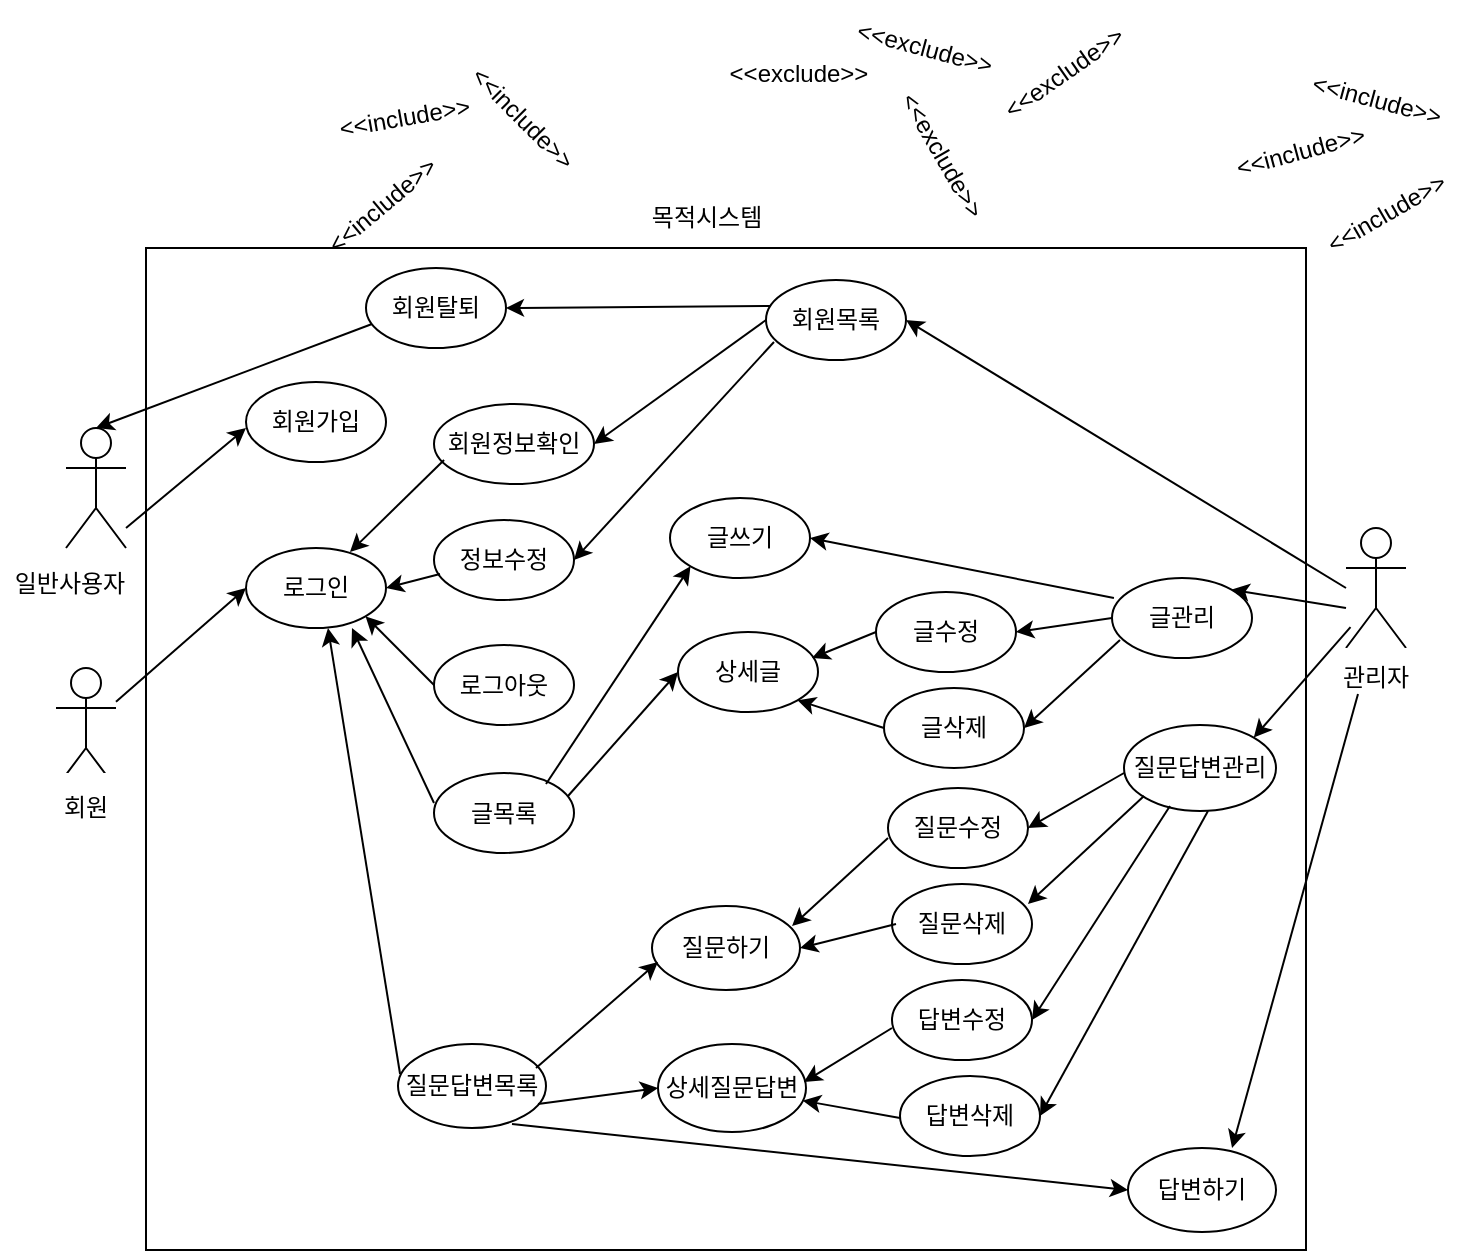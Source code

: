 <mxfile version="20.4.2" type="github">
  <diagram id="0z3ObpfhV8mngo4wG9x5" name="페이지-1">
    <mxGraphModel dx="1662" dy="705" grid="0" gridSize="10" guides="1" tooltips="1" connect="1" arrows="1" fold="1" page="1" pageScale="1" pageWidth="827" pageHeight="1169" math="0" shadow="0">
      <root>
        <mxCell id="0" />
        <mxCell id="1" parent="0" />
        <mxCell id="kWTv9ZNkGJkBucY-h7QW-1" value="Actor" style="shape=umlActor;verticalLabelPosition=bottom;verticalAlign=top;html=1;outlineConnect=0;" parent="1" vertex="1">
          <mxGeometry x="86" y="237" width="30" height="60" as="geometry" />
        </mxCell>
        <mxCell id="kWTv9ZNkGJkBucY-h7QW-2" value="Actor" style="shape=umlActor;verticalLabelPosition=bottom;verticalAlign=top;html=1;outlineConnect=0;" parent="1" vertex="1">
          <mxGeometry x="81" y="357" width="30" height="60" as="geometry" />
        </mxCell>
        <mxCell id="kWTv9ZNkGJkBucY-h7QW-3" value="Actor" style="shape=umlActor;verticalLabelPosition=bottom;verticalAlign=top;html=1;outlineConnect=0;" parent="1" vertex="1">
          <mxGeometry x="726" y="287" width="30" height="60" as="geometry" />
        </mxCell>
        <mxCell id="kWTv9ZNkGJkBucY-h7QW-4" value="" style="rounded=0;whiteSpace=wrap;html=1;" parent="1" vertex="1">
          <mxGeometry x="126" y="147" width="580" height="501" as="geometry" />
        </mxCell>
        <mxCell id="kWTv9ZNkGJkBucY-h7QW-7" value="회원가입" style="ellipse;whiteSpace=wrap;html=1;" parent="1" vertex="1">
          <mxGeometry x="176" y="214" width="70" height="40" as="geometry" />
        </mxCell>
        <mxCell id="kWTv9ZNkGJkBucY-h7QW-8" value="로그인" style="ellipse;whiteSpace=wrap;html=1;" parent="1" vertex="1">
          <mxGeometry x="176" y="297" width="70" height="40" as="geometry" />
        </mxCell>
        <mxCell id="kWTv9ZNkGJkBucY-h7QW-9" value="회원탈퇴" style="ellipse;whiteSpace=wrap;html=1;" parent="1" vertex="1">
          <mxGeometry x="236" y="157" width="70" height="40" as="geometry" />
        </mxCell>
        <mxCell id="kWTv9ZNkGJkBucY-h7QW-11" value="정보수정" style="ellipse;whiteSpace=wrap;html=1;" parent="1" vertex="1">
          <mxGeometry x="270" y="283" width="70" height="40" as="geometry" />
        </mxCell>
        <mxCell id="kWTv9ZNkGJkBucY-h7QW-12" value="회원정보확인" style="ellipse;whiteSpace=wrap;html=1;" parent="1" vertex="1">
          <mxGeometry x="270" y="225" width="80" height="40" as="geometry" />
        </mxCell>
        <mxCell id="kWTv9ZNkGJkBucY-h7QW-13" value="로그아웃" style="ellipse;whiteSpace=wrap;html=1;" parent="1" vertex="1">
          <mxGeometry x="270" y="345.5" width="70" height="40" as="geometry" />
        </mxCell>
        <mxCell id="kWTv9ZNkGJkBucY-h7QW-14" value="글목록" style="ellipse;whiteSpace=wrap;html=1;" parent="1" vertex="1">
          <mxGeometry x="270" y="409.5" width="70" height="40" as="geometry" />
        </mxCell>
        <mxCell id="kWTv9ZNkGJkBucY-h7QW-15" value="글쓰기" style="ellipse;whiteSpace=wrap;html=1;" parent="1" vertex="1">
          <mxGeometry x="388" y="272" width="70" height="40" as="geometry" />
        </mxCell>
        <mxCell id="kWTv9ZNkGJkBucY-h7QW-16" value="상세글" style="ellipse;whiteSpace=wrap;html=1;" parent="1" vertex="1">
          <mxGeometry x="392" y="339" width="70" height="40" as="geometry" />
        </mxCell>
        <mxCell id="kWTv9ZNkGJkBucY-h7QW-17" value="글수정" style="ellipse;whiteSpace=wrap;html=1;" parent="1" vertex="1">
          <mxGeometry x="491" y="319" width="70" height="40" as="geometry" />
        </mxCell>
        <mxCell id="kWTv9ZNkGJkBucY-h7QW-18" value="글삭제" style="ellipse;whiteSpace=wrap;html=1;" parent="1" vertex="1">
          <mxGeometry x="495" y="367" width="70" height="40" as="geometry" />
        </mxCell>
        <mxCell id="kWTv9ZNkGJkBucY-h7QW-19" value="글관리" style="ellipse;whiteSpace=wrap;html=1;" parent="1" vertex="1">
          <mxGeometry x="609" y="312" width="70" height="40" as="geometry" />
        </mxCell>
        <mxCell id="kWTv9ZNkGJkBucY-h7QW-20" value="회원목록" style="ellipse;whiteSpace=wrap;html=1;" parent="1" vertex="1">
          <mxGeometry x="436" y="163" width="70" height="40" as="geometry" />
        </mxCell>
        <mxCell id="kWTv9ZNkGJkBucY-h7QW-22" value="목적시스템" style="text;html=1;resizable=0;autosize=1;align=center;verticalAlign=middle;points=[];fillColor=none;strokeColor=none;rounded=0;" parent="1" vertex="1">
          <mxGeometry x="366" y="117" width="80" height="30" as="geometry" />
        </mxCell>
        <mxCell id="kWTv9ZNkGJkBucY-h7QW-25" value="" style="endArrow=classic;html=1;rounded=0;" parent="1" edge="1">
          <mxGeometry width="50" height="50" relative="1" as="geometry">
            <mxPoint x="116" y="287" as="sourcePoint" />
            <mxPoint x="176" y="237" as="targetPoint" />
          </mxGeometry>
        </mxCell>
        <mxCell id="kWTv9ZNkGJkBucY-h7QW-29" value="" style="endArrow=classic;html=1;rounded=0;" parent="1" source="kWTv9ZNkGJkBucY-h7QW-2" edge="1">
          <mxGeometry width="50" height="50" relative="1" as="geometry">
            <mxPoint x="126" y="367" as="sourcePoint" />
            <mxPoint x="176" y="317" as="targetPoint" />
          </mxGeometry>
        </mxCell>
        <mxCell id="kWTv9ZNkGJkBucY-h7QW-30" value="" style="endArrow=classic;html=1;rounded=0;entryX=0.5;entryY=0;entryDx=0;entryDy=0;entryPerimeter=0;" parent="1" target="kWTv9ZNkGJkBucY-h7QW-1" edge="1">
          <mxGeometry width="50" height="50" relative="1" as="geometry">
            <mxPoint x="239" y="185" as="sourcePoint" />
            <mxPoint x="116" y="237" as="targetPoint" />
          </mxGeometry>
        </mxCell>
        <mxCell id="kWTv9ZNkGJkBucY-h7QW-32" value="" style="endArrow=classic;html=1;rounded=0;entryX=1;entryY=0.5;entryDx=0;entryDy=0;exitX=0.043;exitY=0.675;exitDx=0;exitDy=0;exitPerimeter=0;" parent="1" target="kWTv9ZNkGJkBucY-h7QW-8" edge="1" source="kWTv9ZNkGJkBucY-h7QW-11">
          <mxGeometry width="50" height="50" relative="1" as="geometry">
            <mxPoint x="266" y="327" as="sourcePoint" />
            <mxPoint x="316" y="277" as="targetPoint" />
          </mxGeometry>
        </mxCell>
        <mxCell id="kWTv9ZNkGJkBucY-h7QW-33" value="" style="endArrow=classic;html=1;rounded=0;entryX=1;entryY=1;entryDx=0;entryDy=0;exitX=0;exitY=0.5;exitDx=0;exitDy=0;" parent="1" target="kWTv9ZNkGJkBucY-h7QW-8" edge="1" source="kWTv9ZNkGJkBucY-h7QW-13">
          <mxGeometry width="50" height="50" relative="1" as="geometry">
            <mxPoint x="266" y="377" as="sourcePoint" />
            <mxPoint x="316" y="327" as="targetPoint" />
          </mxGeometry>
        </mxCell>
        <mxCell id="kWTv9ZNkGJkBucY-h7QW-34" value="" style="endArrow=classic;html=1;rounded=0;entryX=0.757;entryY=1;entryDx=0;entryDy=0;entryPerimeter=0;exitX=0;exitY=0.375;exitDx=0;exitDy=0;exitPerimeter=0;" parent="1" target="kWTv9ZNkGJkBucY-h7QW-8" edge="1" source="kWTv9ZNkGJkBucY-h7QW-14">
          <mxGeometry width="50" height="50" relative="1" as="geometry">
            <mxPoint x="266" y="427" as="sourcePoint" />
            <mxPoint x="236" y="337" as="targetPoint" />
          </mxGeometry>
        </mxCell>
        <mxCell id="kWTv9ZNkGJkBucY-h7QW-35" value="" style="endArrow=classic;html=1;rounded=0;entryX=1;entryY=0.5;entryDx=0;entryDy=0;exitX=0;exitY=0.5;exitDx=0;exitDy=0;exitPerimeter=0;" parent="1" source="kWTv9ZNkGJkBucY-h7QW-20" target="kWTv9ZNkGJkBucY-h7QW-12" edge="1">
          <mxGeometry width="50" height="50" relative="1" as="geometry">
            <mxPoint x="400" y="277" as="sourcePoint" />
            <mxPoint x="450" y="227" as="targetPoint" />
          </mxGeometry>
        </mxCell>
        <mxCell id="kWTv9ZNkGJkBucY-h7QW-36" value="" style="endArrow=classic;html=1;rounded=0;entryX=1;entryY=0.5;entryDx=0;entryDy=0;exitX=0.029;exitY=0.325;exitDx=0;exitDy=0;exitPerimeter=0;" parent="1" source="kWTv9ZNkGJkBucY-h7QW-20" target="kWTv9ZNkGJkBucY-h7QW-9" edge="1">
          <mxGeometry width="50" height="50" relative="1" as="geometry">
            <mxPoint x="396" y="277" as="sourcePoint" />
            <mxPoint x="446" y="237" as="targetPoint" />
          </mxGeometry>
        </mxCell>
        <mxCell id="kWTv9ZNkGJkBucY-h7QW-37" value="" style="endArrow=classic;html=1;rounded=0;exitX=0.057;exitY=0.775;exitDx=0;exitDy=0;exitPerimeter=0;entryX=1;entryY=0.5;entryDx=0;entryDy=0;" parent="1" source="kWTv9ZNkGJkBucY-h7QW-20" target="kWTv9ZNkGJkBucY-h7QW-11" edge="1">
          <mxGeometry width="50" height="50" relative="1" as="geometry">
            <mxPoint x="400" y="297" as="sourcePoint" />
            <mxPoint x="450" y="247" as="targetPoint" />
          </mxGeometry>
        </mxCell>
        <mxCell id="kWTv9ZNkGJkBucY-h7QW-38" value="" style="endArrow=classic;html=1;rounded=0;entryX=0;entryY=1;entryDx=0;entryDy=0;" parent="1" target="kWTv9ZNkGJkBucY-h7QW-15" edge="1">
          <mxGeometry width="50" height="50" relative="1" as="geometry">
            <mxPoint x="326" y="415" as="sourcePoint" />
            <mxPoint x="376" y="367" as="targetPoint" />
          </mxGeometry>
        </mxCell>
        <mxCell id="kWTv9ZNkGJkBucY-h7QW-39" value="" style="endArrow=classic;html=1;rounded=0;entryX=0;entryY=0.5;entryDx=0;entryDy=0;" parent="1" target="kWTv9ZNkGJkBucY-h7QW-16" edge="1">
          <mxGeometry width="50" height="50" relative="1" as="geometry">
            <mxPoint x="337" y="421" as="sourcePoint" />
            <mxPoint x="386" y="377" as="targetPoint" />
          </mxGeometry>
        </mxCell>
        <mxCell id="kWTv9ZNkGJkBucY-h7QW-41" value="" style="endArrow=classic;html=1;rounded=0;exitX=0;exitY=0.5;exitDx=0;exitDy=0;entryX=1;entryY=1;entryDx=0;entryDy=0;" parent="1" source="kWTv9ZNkGJkBucY-h7QW-18" target="kWTv9ZNkGJkBucY-h7QW-16" edge="1">
          <mxGeometry width="50" height="50" relative="1" as="geometry">
            <mxPoint x="446" y="457" as="sourcePoint" />
            <mxPoint x="436" y="434" as="targetPoint" />
          </mxGeometry>
        </mxCell>
        <mxCell id="kWTv9ZNkGJkBucY-h7QW-42" value="" style="endArrow=classic;html=1;rounded=0;entryX=1;entryY=0.5;entryDx=0;entryDy=0;exitX=0.057;exitY=0.775;exitDx=0;exitDy=0;exitPerimeter=0;" parent="1" source="kWTv9ZNkGJkBucY-h7QW-19" target="kWTv9ZNkGJkBucY-h7QW-18" edge="1">
          <mxGeometry width="50" height="50" relative="1" as="geometry">
            <mxPoint x="606" y="397" as="sourcePoint" />
            <mxPoint x="656" y="347" as="targetPoint" />
          </mxGeometry>
        </mxCell>
        <mxCell id="kWTv9ZNkGJkBucY-h7QW-43" value="" style="endArrow=classic;html=1;rounded=0;exitX=0;exitY=0.5;exitDx=0;exitDy=0;entryX=1;entryY=0.5;entryDx=0;entryDy=0;" parent="1" source="kWTv9ZNkGJkBucY-h7QW-19" target="kWTv9ZNkGJkBucY-h7QW-17" edge="1">
          <mxGeometry width="50" height="50" relative="1" as="geometry">
            <mxPoint x="446" y="457" as="sourcePoint" />
            <mxPoint x="496" y="407" as="targetPoint" />
          </mxGeometry>
        </mxCell>
        <mxCell id="kWTv9ZNkGJkBucY-h7QW-44" value="" style="endArrow=classic;html=1;rounded=0;exitX=0.014;exitY=0.25;exitDx=0;exitDy=0;exitPerimeter=0;entryX=1;entryY=0.5;entryDx=0;entryDy=0;" parent="1" source="kWTv9ZNkGJkBucY-h7QW-19" target="kWTv9ZNkGJkBucY-h7QW-15" edge="1">
          <mxGeometry width="50" height="50" relative="1" as="geometry">
            <mxPoint x="446" y="457" as="sourcePoint" />
            <mxPoint x="496" y="407" as="targetPoint" />
          </mxGeometry>
        </mxCell>
        <mxCell id="kWTv9ZNkGJkBucY-h7QW-45" value="" style="endArrow=classic;html=1;rounded=0;entryX=1;entryY=0;entryDx=0;entryDy=0;" parent="1" target="kWTv9ZNkGJkBucY-h7QW-19" edge="1">
          <mxGeometry width="50" height="50" relative="1" as="geometry">
            <mxPoint x="726" y="327" as="sourcePoint" />
            <mxPoint x="746" y="257" as="targetPoint" />
          </mxGeometry>
        </mxCell>
        <mxCell id="kWTv9ZNkGJkBucY-h7QW-46" value="" style="endArrow=classic;html=1;rounded=0;entryX=1;entryY=0.5;entryDx=0;entryDy=0;" parent="1" target="kWTv9ZNkGJkBucY-h7QW-20" edge="1">
          <mxGeometry width="50" height="50" relative="1" as="geometry">
            <mxPoint x="726" y="317" as="sourcePoint" />
            <mxPoint x="496" y="407" as="targetPoint" />
          </mxGeometry>
        </mxCell>
        <mxCell id="kWTv9ZNkGJkBucY-h7QW-47" value="일반사용자" style="rounded=0;whiteSpace=wrap;html=1;strokeColor=none;fillColor=default;" parent="1" vertex="1">
          <mxGeometry x="53" y="300" width="70" height="30" as="geometry" />
        </mxCell>
        <mxCell id="kWTv9ZNkGJkBucY-h7QW-48" value="회원" style="rounded=0;whiteSpace=wrap;html=1;strokeColor=none;fillColor=default;" parent="1" vertex="1">
          <mxGeometry x="71" y="409.5" width="50" height="35" as="geometry" />
        </mxCell>
        <mxCell id="kWTv9ZNkGJkBucY-h7QW-49" value="관리자" style="rounded=0;whiteSpace=wrap;html=1;strokeColor=none;fillColor=default;" parent="1" vertex="1">
          <mxGeometry x="716" y="347" width="50" height="30" as="geometry" />
        </mxCell>
        <mxCell id="kWTv9ZNkGJkBucY-h7QW-50" value="&amp;lt;&amp;lt;include&amp;gt;&amp;gt;" style="text;html=1;resizable=0;autosize=1;align=center;verticalAlign=middle;points=[];fillColor=none;strokeColor=none;rounded=0;rotation=15;" parent="1" vertex="1">
          <mxGeometry x="699" y="60" width="84" height="26" as="geometry" />
        </mxCell>
        <mxCell id="kWTv9ZNkGJkBucY-h7QW-51" value="&amp;lt;&amp;lt;include&amp;gt;&amp;gt;" style="text;html=1;resizable=0;autosize=1;align=center;verticalAlign=middle;points=[];fillColor=none;strokeColor=none;rounded=0;rotation=-15;" parent="1" vertex="1">
          <mxGeometry x="661" y="86" width="84" height="26" as="geometry" />
        </mxCell>
        <mxCell id="kWTv9ZNkGJkBucY-h7QW-52" value="&amp;lt;&amp;lt;include&amp;gt;&amp;gt;" style="text;html=1;resizable=0;autosize=1;align=center;verticalAlign=middle;points=[];fillColor=none;strokeColor=none;rounded=0;rotation=-30;" parent="1" vertex="1">
          <mxGeometry x="704" y="117" width="84" height="26" as="geometry" />
        </mxCell>
        <mxCell id="kWTv9ZNkGJkBucY-h7QW-53" value="&amp;lt;&amp;lt;include&amp;gt;&amp;gt;" style="text;html=1;resizable=0;autosize=1;align=center;verticalAlign=middle;points=[];fillColor=none;strokeColor=none;rounded=0;rotation=45;" parent="1" vertex="1">
          <mxGeometry x="272" y="69" width="84" height="26" as="geometry" />
        </mxCell>
        <mxCell id="kWTv9ZNkGJkBucY-h7QW-54" value="&amp;lt;&amp;lt;include&amp;gt;&amp;gt;" style="text;html=1;resizable=0;autosize=1;align=center;verticalAlign=middle;points=[];fillColor=none;strokeColor=none;rounded=0;rotation=-10;" parent="1" vertex="1">
          <mxGeometry x="213" y="69" width="84" height="26" as="geometry" />
        </mxCell>
        <mxCell id="kWTv9ZNkGJkBucY-h7QW-55" value="&amp;lt;&amp;lt;include&amp;gt;&amp;gt;" style="text;html=1;resizable=0;autosize=1;align=center;verticalAlign=middle;points=[];fillColor=none;strokeColor=none;rounded=0;rotation=-40;" parent="1" vertex="1">
          <mxGeometry x="202" y="113" width="84" height="26" as="geometry" />
        </mxCell>
        <mxCell id="kWTv9ZNkGJkBucY-h7QW-56" value="&amp;lt;&amp;lt;exclude&amp;gt;&amp;gt;" style="text;html=1;resizable=0;autosize=1;align=center;verticalAlign=middle;points=[];fillColor=none;strokeColor=none;rounded=0;rotation=-35;" parent="1" vertex="1">
          <mxGeometry x="541" y="47" width="87" height="26" as="geometry" />
        </mxCell>
        <mxCell id="kWTv9ZNkGJkBucY-h7QW-57" value="&amp;lt;&amp;lt;exclude&amp;gt;&amp;gt;" style="text;html=1;resizable=0;autosize=1;align=center;verticalAlign=middle;points=[];fillColor=none;strokeColor=none;rounded=0;" parent="1" vertex="1">
          <mxGeometry x="408" y="47" width="87" height="26" as="geometry" />
        </mxCell>
        <mxCell id="kWTv9ZNkGJkBucY-h7QW-58" value="&amp;lt;&amp;lt;exclude&amp;gt;&amp;gt;" style="text;html=1;resizable=0;autosize=1;align=center;verticalAlign=middle;points=[];fillColor=none;strokeColor=none;rounded=0;rotation=60;" parent="1" vertex="1">
          <mxGeometry x="480" y="87" width="87" height="26" as="geometry" />
        </mxCell>
        <mxCell id="kWTv9ZNkGJkBucY-h7QW-59" value="&amp;lt;&amp;lt;exclude&amp;gt;&amp;gt;" style="text;html=1;resizable=0;autosize=1;align=center;verticalAlign=middle;points=[];fillColor=none;strokeColor=none;rounded=0;rotation=15;" parent="1" vertex="1">
          <mxGeometry x="471" y="34" width="87" height="26" as="geometry" />
        </mxCell>
        <mxCell id="UfzAgt7tis461_uZAWeW-1" value="질문하기" style="ellipse;whiteSpace=wrap;html=1;" vertex="1" parent="1">
          <mxGeometry x="379" y="476" width="74" height="42" as="geometry" />
        </mxCell>
        <mxCell id="UfzAgt7tis461_uZAWeW-2" value="답변하기" style="ellipse;whiteSpace=wrap;html=1;" vertex="1" parent="1">
          <mxGeometry x="617" y="597" width="74" height="42" as="geometry" />
        </mxCell>
        <mxCell id="UfzAgt7tis461_uZAWeW-3" value="질문답변목록" style="ellipse;whiteSpace=wrap;html=1;" vertex="1" parent="1">
          <mxGeometry x="252" y="545" width="74" height="42" as="geometry" />
        </mxCell>
        <mxCell id="UfzAgt7tis461_uZAWeW-4" value="" style="endArrow=classic;html=1;rounded=0;entryX=1;entryY=0.5;entryDx=0;entryDy=0;exitX=0.063;exitY=0.7;exitDx=0;exitDy=0;exitPerimeter=0;" edge="1" parent="1" source="kWTv9ZNkGJkBucY-h7QW-12">
          <mxGeometry width="50" height="50" relative="1" as="geometry">
            <mxPoint x="314" y="237" as="sourcePoint" />
            <mxPoint x="228" y="299" as="targetPoint" />
          </mxGeometry>
        </mxCell>
        <mxCell id="UfzAgt7tis461_uZAWeW-5" value="" style="endArrow=classic;html=1;rounded=0;entryX=0.757;entryY=1;entryDx=0;entryDy=0;entryPerimeter=0;exitX=0.014;exitY=0.357;exitDx=0;exitDy=0;exitPerimeter=0;" edge="1" parent="1" source="UfzAgt7tis461_uZAWeW-3">
          <mxGeometry width="50" height="50" relative="1" as="geometry">
            <mxPoint x="258.01" y="432" as="sourcePoint" />
            <mxPoint x="217" y="337" as="targetPoint" />
          </mxGeometry>
        </mxCell>
        <mxCell id="UfzAgt7tis461_uZAWeW-6" value="상세질문답변" style="ellipse;whiteSpace=wrap;html=1;" vertex="1" parent="1">
          <mxGeometry x="382" y="545" width="74" height="44" as="geometry" />
        </mxCell>
        <mxCell id="UfzAgt7tis461_uZAWeW-8" style="edgeStyle=orthogonalEdgeStyle;rounded=0;orthogonalLoop=1;jettySize=auto;html=1;exitX=0.5;exitY=1;exitDx=0;exitDy=0;" edge="1" parent="1" source="kWTv9ZNkGJkBucY-h7QW-16" target="kWTv9ZNkGJkBucY-h7QW-16">
          <mxGeometry relative="1" as="geometry" />
        </mxCell>
        <mxCell id="UfzAgt7tis461_uZAWeW-9" value="" style="endArrow=classic;html=1;rounded=0;exitX=0;exitY=0.5;exitDx=0;exitDy=0;" edge="1" parent="1" source="kWTv9ZNkGJkBucY-h7QW-17">
          <mxGeometry width="50" height="50" relative="1" as="geometry">
            <mxPoint x="506" y="337" as="sourcePoint" />
            <mxPoint x="459" y="352" as="targetPoint" />
          </mxGeometry>
        </mxCell>
        <mxCell id="UfzAgt7tis461_uZAWeW-11" value="" style="endArrow=classic;html=1;rounded=0;" edge="1" parent="1">
          <mxGeometry width="50" height="50" relative="1" as="geometry">
            <mxPoint x="321" y="557" as="sourcePoint" />
            <mxPoint x="382" y="504" as="targetPoint" />
          </mxGeometry>
        </mxCell>
        <mxCell id="UfzAgt7tis461_uZAWeW-13" value="질문삭제" style="ellipse;whiteSpace=wrap;html=1;" vertex="1" parent="1">
          <mxGeometry x="499" y="465" width="70" height="40" as="geometry" />
        </mxCell>
        <mxCell id="UfzAgt7tis461_uZAWeW-14" value="답변수정" style="ellipse;whiteSpace=wrap;html=1;" vertex="1" parent="1">
          <mxGeometry x="499" y="513" width="70" height="40" as="geometry" />
        </mxCell>
        <mxCell id="UfzAgt7tis461_uZAWeW-15" value="답변삭제" style="ellipse;whiteSpace=wrap;html=1;" vertex="1" parent="1">
          <mxGeometry x="503" y="561" width="70" height="40" as="geometry" />
        </mxCell>
        <mxCell id="UfzAgt7tis461_uZAWeW-16" value="질문답변관리" style="ellipse;whiteSpace=wrap;html=1;" vertex="1" parent="1">
          <mxGeometry x="615" y="385.5" width="76" height="43" as="geometry" />
        </mxCell>
        <mxCell id="UfzAgt7tis461_uZAWeW-17" value="" style="endArrow=classic;html=1;rounded=0;entryX=1;entryY=0;entryDx=0;entryDy=0;" edge="1" parent="1" target="UfzAgt7tis461_uZAWeW-16">
          <mxGeometry width="50" height="50" relative="1" as="geometry">
            <mxPoint x="728.25" y="336.57" as="sourcePoint" />
            <mxPoint x="670.999" y="327.428" as="targetPoint" />
          </mxGeometry>
        </mxCell>
        <mxCell id="UfzAgt7tis461_uZAWeW-20" value="질문수정" style="ellipse;whiteSpace=wrap;html=1;" vertex="1" parent="1">
          <mxGeometry x="497" y="417" width="70" height="40" as="geometry" />
        </mxCell>
        <mxCell id="UfzAgt7tis461_uZAWeW-21" value="" style="endArrow=classic;html=1;rounded=0;entryX=0.703;entryY=0;entryDx=0;entryDy=0;entryPerimeter=0;" edge="1" parent="1" target="UfzAgt7tis461_uZAWeW-2">
          <mxGeometry width="50" height="50" relative="1" as="geometry">
            <mxPoint x="732" y="370" as="sourcePoint" />
            <mxPoint x="687.184" y="379.477" as="targetPoint" />
          </mxGeometry>
        </mxCell>
        <mxCell id="UfzAgt7tis461_uZAWeW-23" value="" style="endArrow=classic;html=1;rounded=0;entryX=0;entryY=0.5;entryDx=0;entryDy=0;" edge="1" parent="1" target="UfzAgt7tis461_uZAWeW-6">
          <mxGeometry width="50" height="50" relative="1" as="geometry">
            <mxPoint x="322" y="575" as="sourcePoint" />
            <mxPoint x="377" y="513" as="targetPoint" />
          </mxGeometry>
        </mxCell>
        <mxCell id="UfzAgt7tis461_uZAWeW-25" value="" style="endArrow=classic;html=1;rounded=0;entryX=1;entryY=0.5;entryDx=0;entryDy=0;exitX=0.057;exitY=0.775;exitDx=0;exitDy=0;exitPerimeter=0;" edge="1" parent="1">
          <mxGeometry width="50" height="50" relative="1" as="geometry">
            <mxPoint x="497.0" y="442" as="sourcePoint" />
            <mxPoint x="449.01" y="486" as="targetPoint" />
          </mxGeometry>
        </mxCell>
        <mxCell id="UfzAgt7tis461_uZAWeW-26" value="" style="endArrow=classic;html=1;rounded=0;entryX=1;entryY=0.5;entryDx=0;entryDy=0;exitX=0.057;exitY=0.775;exitDx=0;exitDy=0;exitPerimeter=0;" edge="1" parent="1" target="UfzAgt7tis461_uZAWeW-1">
          <mxGeometry width="50" height="50" relative="1" as="geometry">
            <mxPoint x="500.99" y="485" as="sourcePoint" />
            <mxPoint x="453" y="529" as="targetPoint" />
          </mxGeometry>
        </mxCell>
        <mxCell id="UfzAgt7tis461_uZAWeW-27" value="" style="endArrow=classic;html=1;rounded=0;exitX=0.057;exitY=0.775;exitDx=0;exitDy=0;exitPerimeter=0;entryX=0.986;entryY=0.432;entryDx=0;entryDy=0;entryPerimeter=0;" edge="1" parent="1" target="UfzAgt7tis461_uZAWeW-6">
          <mxGeometry width="50" height="50" relative="1" as="geometry">
            <mxPoint x="499.0" y="537" as="sourcePoint" />
            <mxPoint x="455" y="573" as="targetPoint" />
          </mxGeometry>
        </mxCell>
        <mxCell id="UfzAgt7tis461_uZAWeW-28" value="" style="endArrow=classic;html=1;rounded=0;exitX=0.057;exitY=0.775;exitDx=0;exitDy=0;exitPerimeter=0;" edge="1" parent="1" target="UfzAgt7tis461_uZAWeW-6">
          <mxGeometry width="50" height="50" relative="1" as="geometry">
            <mxPoint x="503.0" y="582" as="sourcePoint" />
            <mxPoint x="455.01" y="626" as="targetPoint" />
          </mxGeometry>
        </mxCell>
        <mxCell id="UfzAgt7tis461_uZAWeW-29" value="" style="endArrow=classic;html=1;rounded=0;entryX=1;entryY=0.5;entryDx=0;entryDy=0;exitX=0.057;exitY=0.775;exitDx=0;exitDy=0;exitPerimeter=0;" edge="1" parent="1" target="UfzAgt7tis461_uZAWeW-20">
          <mxGeometry width="50" height="50" relative="1" as="geometry">
            <mxPoint x="614.99" y="409.5" as="sourcePoint" />
            <mxPoint x="567" y="453.5" as="targetPoint" />
          </mxGeometry>
        </mxCell>
        <mxCell id="UfzAgt7tis461_uZAWeW-30" value="" style="endArrow=classic;html=1;rounded=0;entryX=0.971;entryY=0.25;entryDx=0;entryDy=0;exitX=0.057;exitY=0.775;exitDx=0;exitDy=0;exitPerimeter=0;entryPerimeter=0;" edge="1" parent="1" target="UfzAgt7tis461_uZAWeW-13">
          <mxGeometry width="50" height="50" relative="1" as="geometry">
            <mxPoint x="624.99" y="421" as="sourcePoint" />
            <mxPoint x="577" y="465" as="targetPoint" />
          </mxGeometry>
        </mxCell>
        <mxCell id="UfzAgt7tis461_uZAWeW-31" value="" style="endArrow=classic;html=1;rounded=0;entryX=1;entryY=0.5;entryDx=0;entryDy=0;exitX=0.057;exitY=0.775;exitDx=0;exitDy=0;exitPerimeter=0;" edge="1" parent="1" target="UfzAgt7tis461_uZAWeW-14">
          <mxGeometry width="50" height="50" relative="1" as="geometry">
            <mxPoint x="637.99" y="426" as="sourcePoint" />
            <mxPoint x="590" y="470" as="targetPoint" />
          </mxGeometry>
        </mxCell>
        <mxCell id="UfzAgt7tis461_uZAWeW-32" value="" style="endArrow=classic;html=1;rounded=0;entryX=1;entryY=0.5;entryDx=0;entryDy=0;exitX=0.057;exitY=0.775;exitDx=0;exitDy=0;exitPerimeter=0;" edge="1" parent="1" target="UfzAgt7tis461_uZAWeW-15">
          <mxGeometry width="50" height="50" relative="1" as="geometry">
            <mxPoint x="656.99" y="428.5" as="sourcePoint" />
            <mxPoint x="609" y="472.5" as="targetPoint" />
          </mxGeometry>
        </mxCell>
        <mxCell id="UfzAgt7tis461_uZAWeW-33" value="" style="endArrow=classic;html=1;rounded=0;entryX=0;entryY=0.5;entryDx=0;entryDy=0;" edge="1" parent="1" target="UfzAgt7tis461_uZAWeW-2">
          <mxGeometry width="50" height="50" relative="1" as="geometry">
            <mxPoint x="309" y="585" as="sourcePoint" />
            <mxPoint x="370" y="532" as="targetPoint" />
          </mxGeometry>
        </mxCell>
      </root>
    </mxGraphModel>
  </diagram>
</mxfile>
